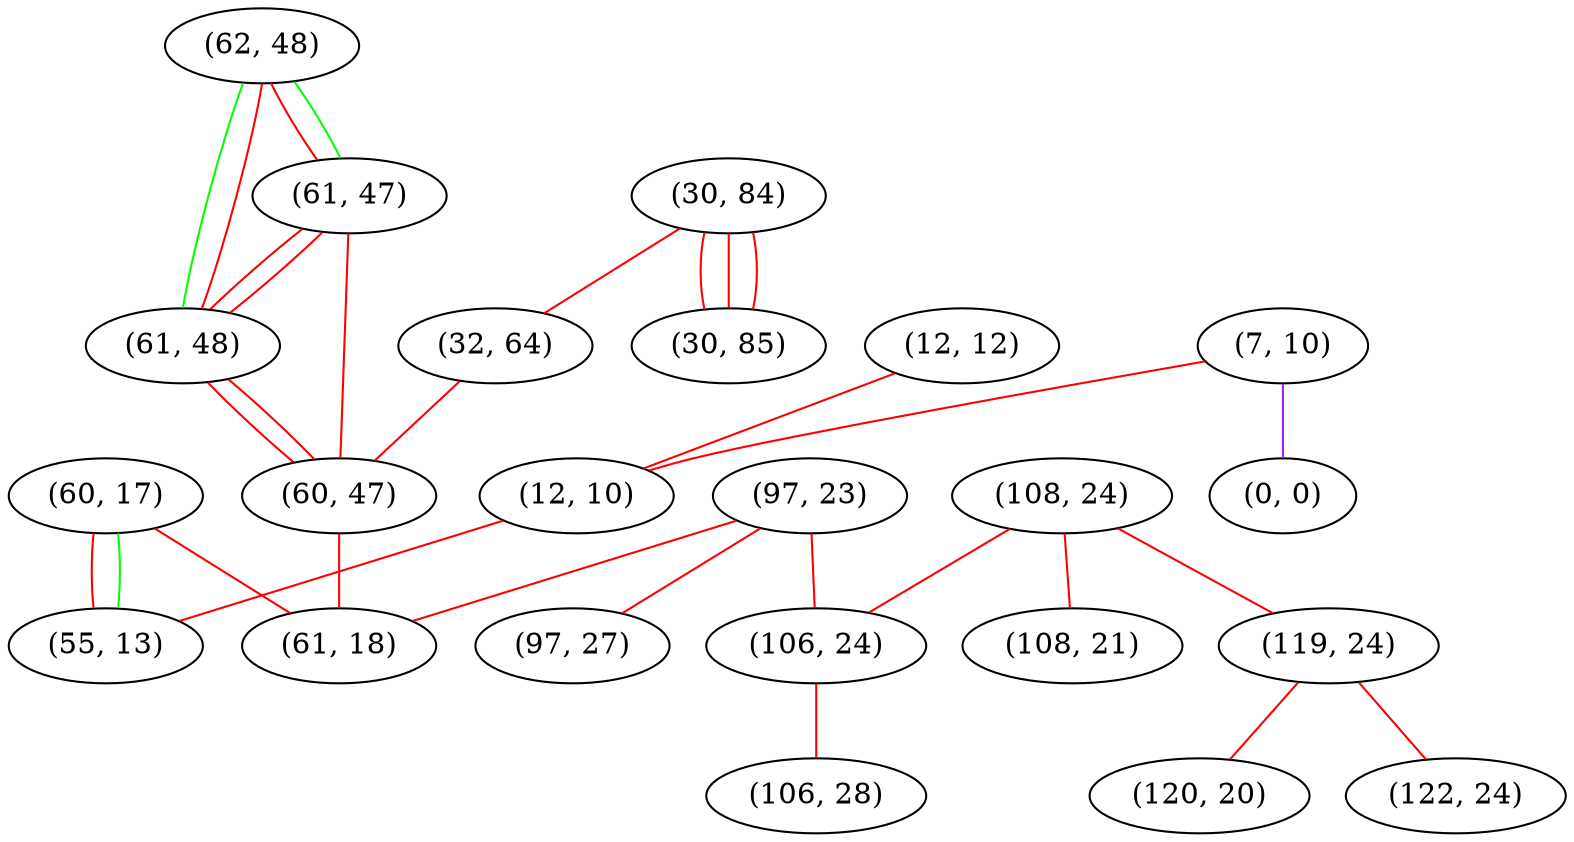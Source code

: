 graph "" {
"(60, 17)";
"(30, 84)";
"(12, 12)";
"(108, 24)";
"(62, 48)";
"(61, 47)";
"(61, 48)";
"(108, 21)";
"(32, 64)";
"(30, 85)";
"(97, 23)";
"(106, 24)";
"(60, 47)";
"(7, 10)";
"(12, 10)";
"(119, 24)";
"(106, 28)";
"(120, 20)";
"(0, 0)";
"(61, 18)";
"(55, 13)";
"(97, 27)";
"(122, 24)";
"(60, 17)" -- "(55, 13)"  [color=red, key=0, weight=1];
"(60, 17)" -- "(55, 13)"  [color=green, key=1, weight=2];
"(60, 17)" -- "(61, 18)"  [color=red, key=0, weight=1];
"(30, 84)" -- "(32, 64)"  [color=red, key=0, weight=1];
"(30, 84)" -- "(30, 85)"  [color=red, key=0, weight=1];
"(30, 84)" -- "(30, 85)"  [color=red, key=1, weight=1];
"(30, 84)" -- "(30, 85)"  [color=red, key=2, weight=1];
"(12, 12)" -- "(12, 10)"  [color=red, key=0, weight=1];
"(108, 24)" -- "(108, 21)"  [color=red, key=0, weight=1];
"(108, 24)" -- "(106, 24)"  [color=red, key=0, weight=1];
"(108, 24)" -- "(119, 24)"  [color=red, key=0, weight=1];
"(62, 48)" -- "(61, 47)"  [color=red, key=0, weight=1];
"(62, 48)" -- "(61, 47)"  [color=green, key=1, weight=2];
"(62, 48)" -- "(61, 48)"  [color=green, key=0, weight=2];
"(62, 48)" -- "(61, 48)"  [color=red, key=1, weight=1];
"(61, 47)" -- "(60, 47)"  [color=red, key=0, weight=1];
"(61, 47)" -- "(61, 48)"  [color=red, key=0, weight=1];
"(61, 47)" -- "(61, 48)"  [color=red, key=1, weight=1];
"(61, 48)" -- "(60, 47)"  [color=red, key=0, weight=1];
"(61, 48)" -- "(60, 47)"  [color=red, key=1, weight=1];
"(32, 64)" -- "(60, 47)"  [color=red, key=0, weight=1];
"(97, 23)" -- "(106, 24)"  [color=red, key=0, weight=1];
"(97, 23)" -- "(97, 27)"  [color=red, key=0, weight=1];
"(97, 23)" -- "(61, 18)"  [color=red, key=0, weight=1];
"(106, 24)" -- "(106, 28)"  [color=red, key=0, weight=1];
"(60, 47)" -- "(61, 18)"  [color=red, key=0, weight=1];
"(7, 10)" -- "(12, 10)"  [color=red, key=0, weight=1];
"(7, 10)" -- "(0, 0)"  [color=purple, key=0, weight=4];
"(12, 10)" -- "(55, 13)"  [color=red, key=0, weight=1];
"(119, 24)" -- "(122, 24)"  [color=red, key=0, weight=1];
"(119, 24)" -- "(120, 20)"  [color=red, key=0, weight=1];
}
